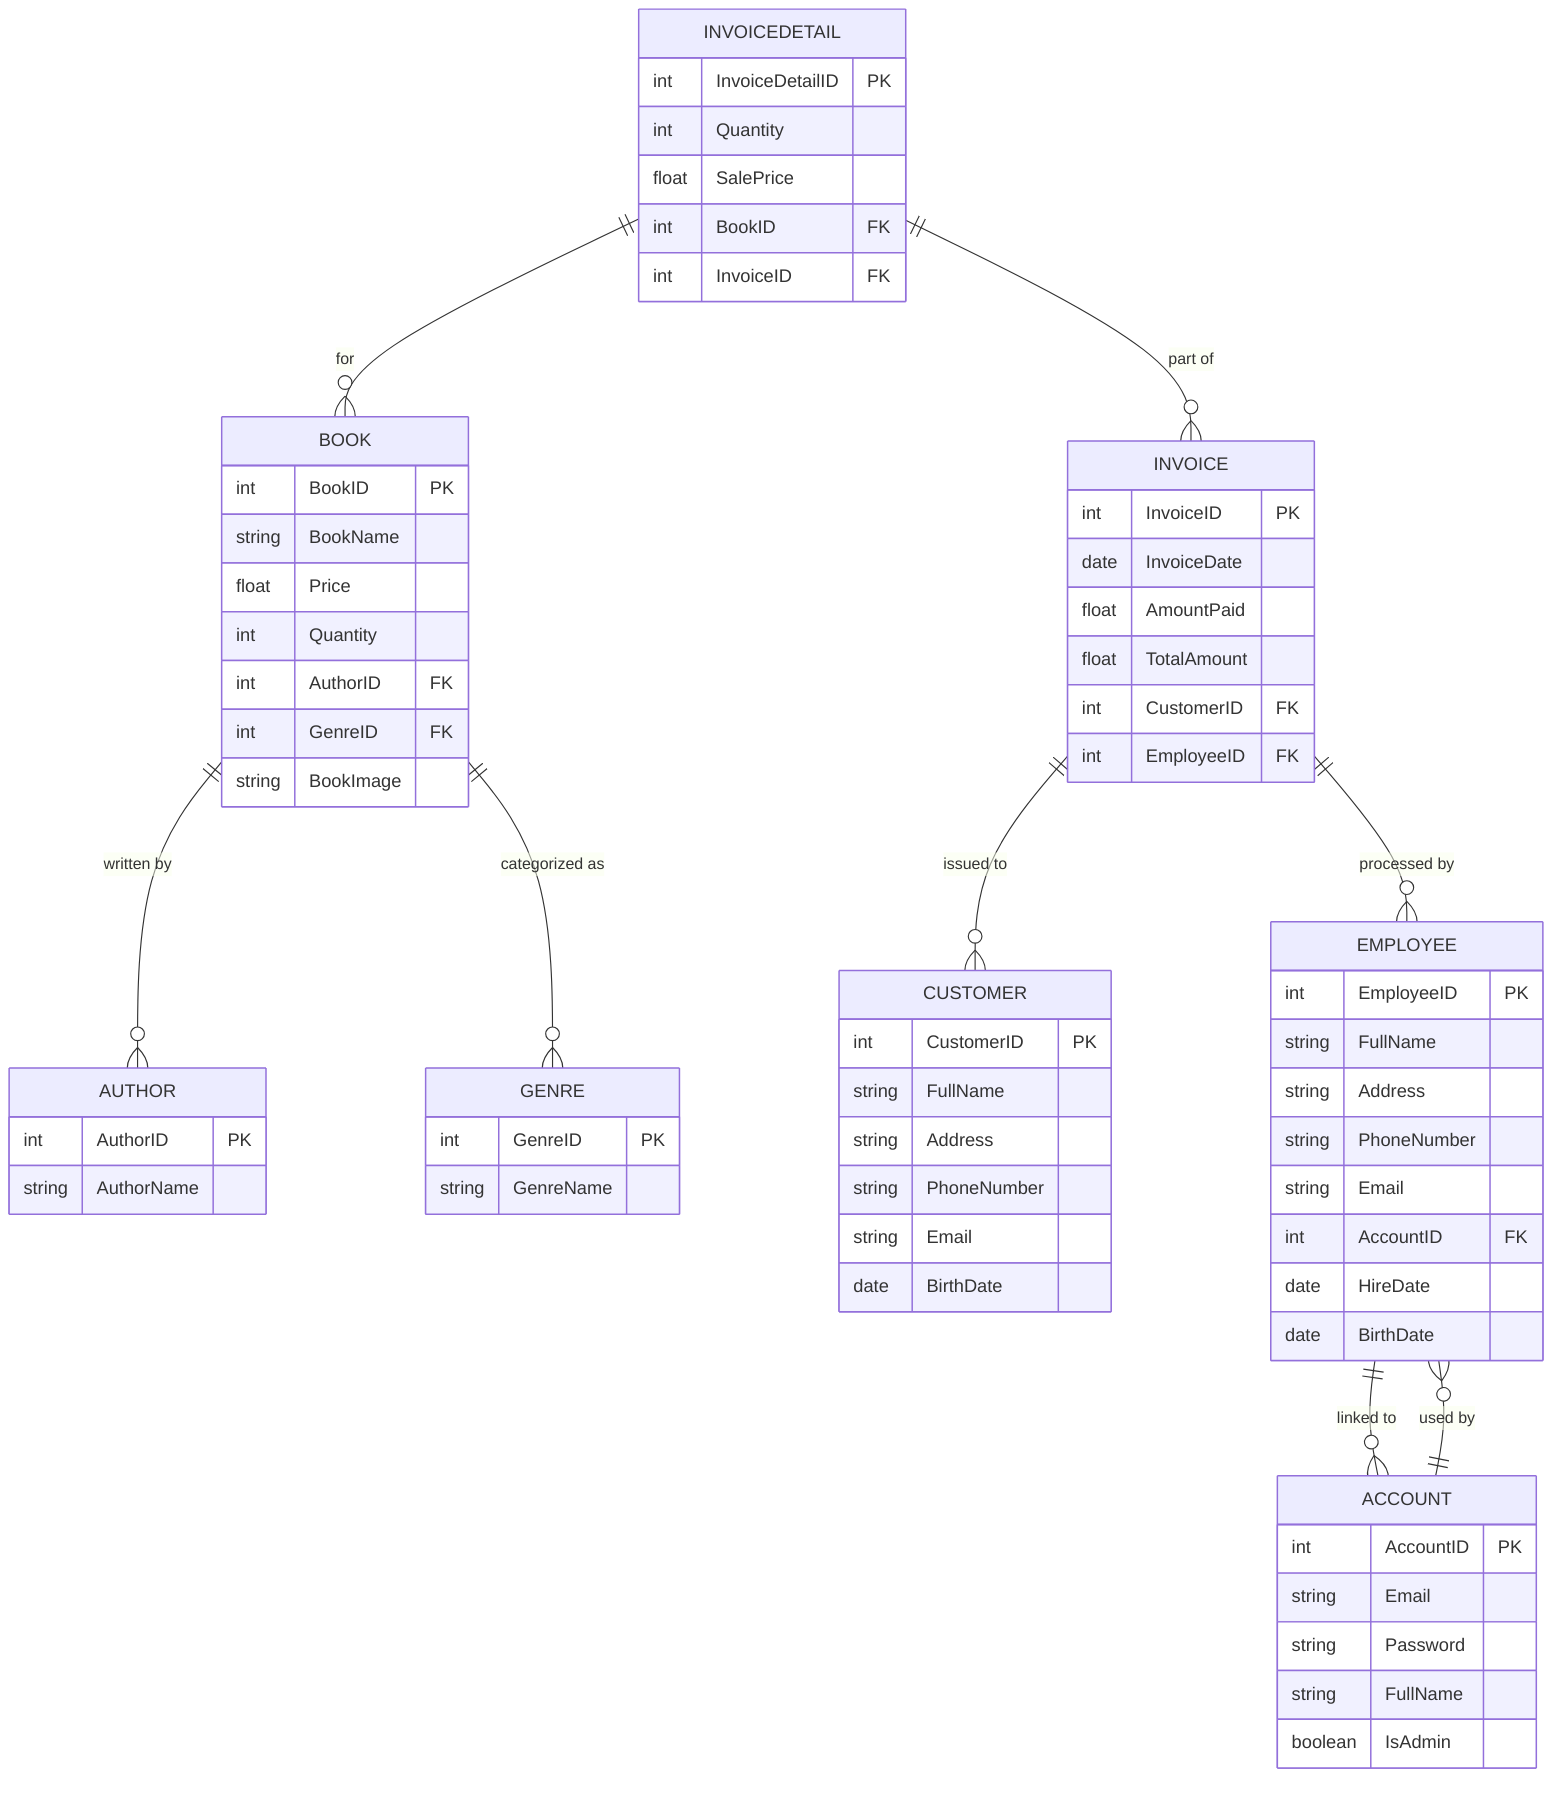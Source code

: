 erDiagram

    %% Book Table (Sach)
    BOOK {
        int BookID PK
        string BookName
        float Price
        int Quantity
        int AuthorID FK
        int GenreID FK
        string BookImage
    }

    %% Author Table (TacGia)
    AUTHOR {
        int AuthorID PK
        string AuthorName
    }

    %% Genre Table (TheLoai)
    GENRE {
        int GenreID PK
        string GenreName
    }

    %% Invoice Table (HoaDon)
    INVOICE {
        int InvoiceID PK
        date InvoiceDate
        float AmountPaid
        float TotalAmount
        int CustomerID FK
        int EmployeeID FK
    }

    %% Invoice Detail Table (ChiTietHoaDon)
    INVOICEDETAIL {
        int InvoiceDetailID PK
        int Quantity
        float SalePrice
        int BookID FK
        int InvoiceID FK
    }

    %% Account Table (TaiKhoan)
    ACCOUNT {
        int AccountID PK
        string Email
        string Password
        string FullName
        boolean IsAdmin
    }

    %% Customer Table (KhachHang)
    CUSTOMER {
        int CustomerID PK
        string FullName
        string Address
        string PhoneNumber
        string Email
        date BirthDate
    }

    %% Employee Table (NhanVien)
    EMPLOYEE {
        int EmployeeID PK
        string FullName
        string Address
        string PhoneNumber
        string Email
        int AccountID FK
        date HireDate
        date BirthDate
    }

    %% Relationships
    BOOK ||--o{ AUTHOR : "written by"
    BOOK ||--o{ GENRE : "categorized as"
    INVOICE ||--o{ CUSTOMER : "issued to"
    INVOICE ||--o{ EMPLOYEE : "processed by"
    INVOICEDETAIL ||--o{ BOOK : "for"
    INVOICEDETAIL ||--o{ INVOICE : "part of"
    EMPLOYEE ||--o{ ACCOUNT : "linked to"
    ACCOUNT ||--o{ EMPLOYEE : "used by"